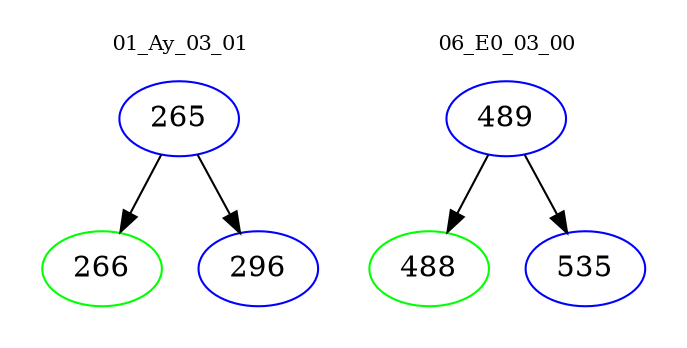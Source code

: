 digraph{
subgraph cluster_0 {
color = white
label = "01_Ay_03_01";
fontsize=10;
T0_265 [label="265", color="blue"]
T0_265 -> T0_266 [color="black"]
T0_266 [label="266", color="green"]
T0_265 -> T0_296 [color="black"]
T0_296 [label="296", color="blue"]
}
subgraph cluster_1 {
color = white
label = "06_E0_03_00";
fontsize=10;
T1_489 [label="489", color="blue"]
T1_489 -> T1_488 [color="black"]
T1_488 [label="488", color="green"]
T1_489 -> T1_535 [color="black"]
T1_535 [label="535", color="blue"]
}
}

